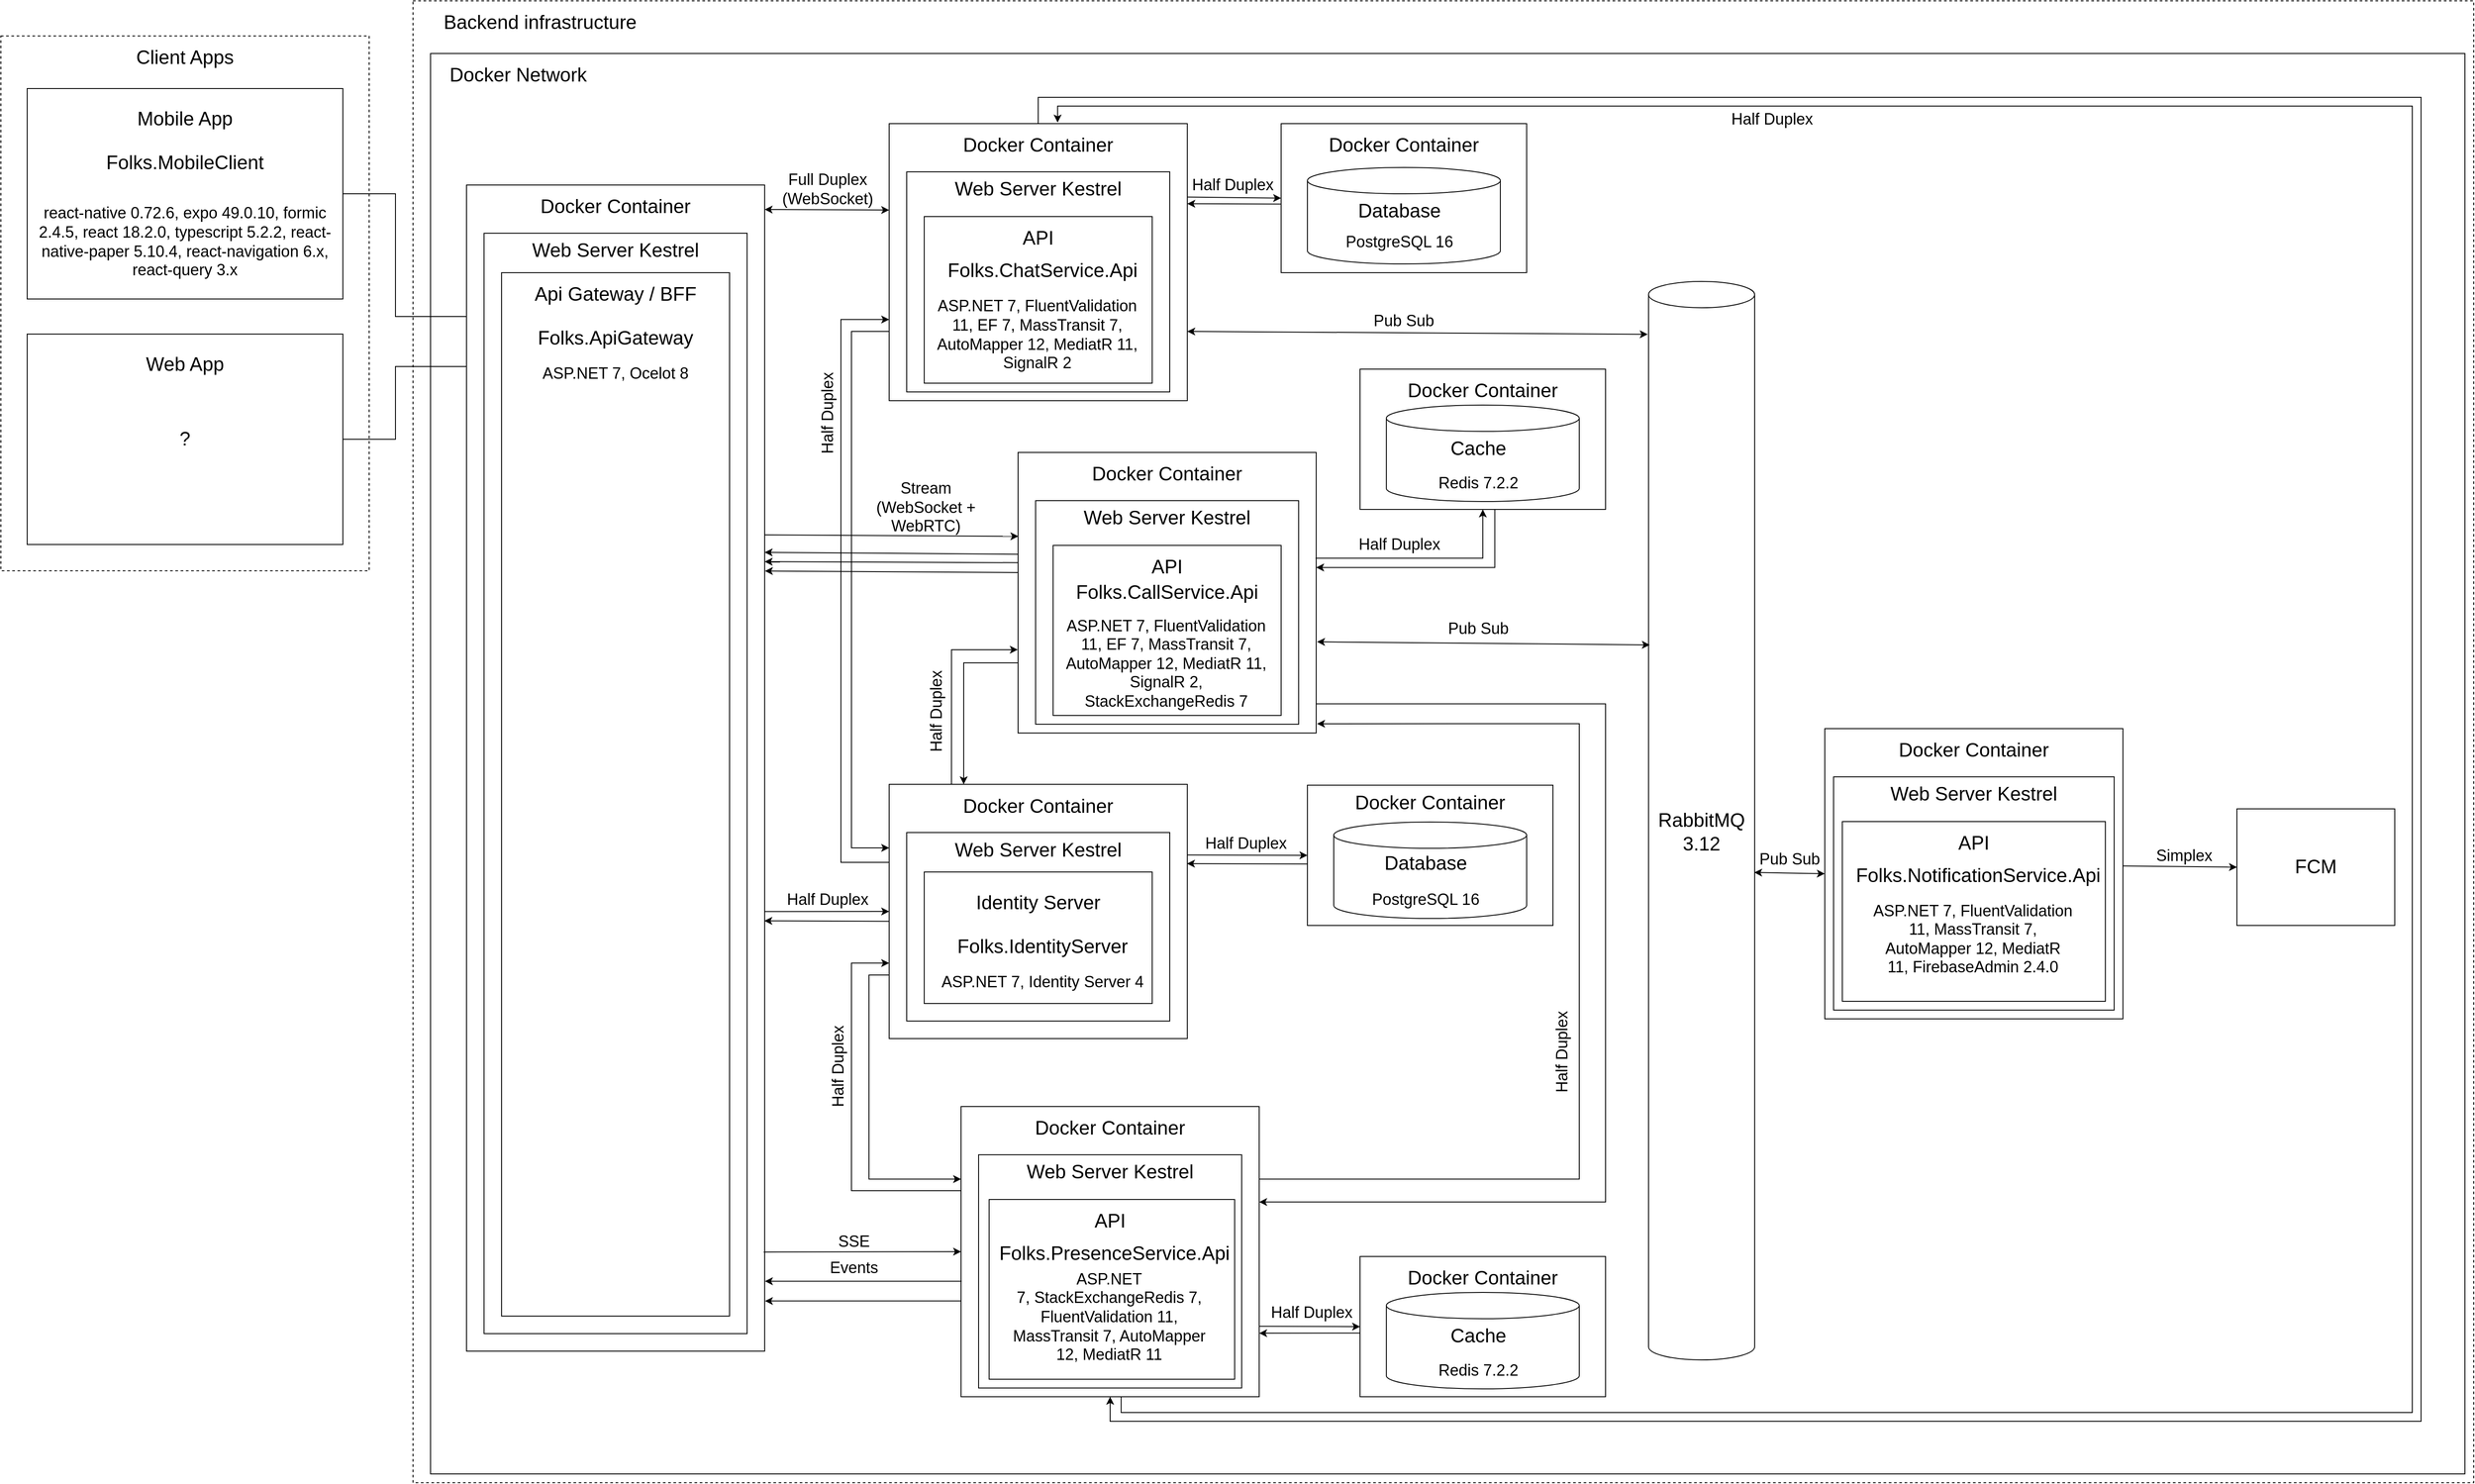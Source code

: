 <mxfile version="22.0.6" type="device">
  <diagram name="Page-1" id="-FKy5Z1G83qZWSf9P08G">
    <mxGraphModel dx="3893" dy="2313" grid="1" gridSize="10" guides="1" tooltips="1" connect="1" arrows="1" fold="1" page="0" pageScale="1" pageWidth="827" pageHeight="1169" math="0" shadow="0">
      <root>
        <mxCell id="0" />
        <mxCell id="1" parent="0" />
        <mxCell id="zmb7tuKz2PFm1udy3gRj-21" value="" style="rounded=0;whiteSpace=wrap;html=1;dashed=1;" parent="1" vertex="1">
          <mxGeometry x="220" y="-90" width="2350" height="1690" as="geometry" />
        </mxCell>
        <mxCell id="zmb7tuKz2PFm1udy3gRj-23" value="" style="rounded=0;whiteSpace=wrap;html=1;" parent="1" vertex="1">
          <mxGeometry x="240" y="-30" width="2320" height="1620" as="geometry" />
        </mxCell>
        <mxCell id="zmb7tuKz2PFm1udy3gRj-11" value="" style="rounded=0;whiteSpace=wrap;html=1;dashed=1;" parent="1" vertex="1">
          <mxGeometry x="-250" y="-50" width="420" height="610" as="geometry" />
        </mxCell>
        <mxCell id="zmb7tuKz2PFm1udy3gRj-1" value="" style="rounded=0;whiteSpace=wrap;html=1;" parent="1" vertex="1">
          <mxGeometry x="-220" y="10" width="360" height="240" as="geometry" />
        </mxCell>
        <mxCell id="zmb7tuKz2PFm1udy3gRj-4" value="Mobile App" style="text;html=1;strokeColor=none;fillColor=none;align=center;verticalAlign=middle;whiteSpace=wrap;rounded=0;fontSize=22;" parent="1" vertex="1">
          <mxGeometry x="-125" y="30" width="170" height="30" as="geometry" />
        </mxCell>
        <mxCell id="zmb7tuKz2PFm1udy3gRj-5" value="Folks.MobileClient" style="text;html=1;strokeColor=none;fillColor=none;align=center;verticalAlign=middle;whiteSpace=wrap;rounded=0;fontSize=22;" parent="1" vertex="1">
          <mxGeometry x="-125" y="80" width="170" height="30" as="geometry" />
        </mxCell>
        <mxCell id="zmb7tuKz2PFm1udy3gRj-6" value="react-native 0.72.6, expo 49.0.10, formic 2.4.5, react 18.2.0, typescript 5.2.2, react-native-paper 5.10.4, react-navigation 6.x, react-query 3.x" style="text;html=1;strokeColor=none;fillColor=none;align=center;verticalAlign=middle;whiteSpace=wrap;rounded=0;fontSize=18;" parent="1" vertex="1">
          <mxGeometry x="-210" y="170" width="340" height="30" as="geometry" />
        </mxCell>
        <mxCell id="zmb7tuKz2PFm1udy3gRj-8" value="" style="rounded=0;whiteSpace=wrap;html=1;" parent="1" vertex="1">
          <mxGeometry x="-220" y="290" width="360" height="240" as="geometry" />
        </mxCell>
        <mxCell id="zmb7tuKz2PFm1udy3gRj-9" value="Web App" style="text;html=1;strokeColor=none;fillColor=none;align=center;verticalAlign=middle;whiteSpace=wrap;rounded=0;fontSize=22;" parent="1" vertex="1">
          <mxGeometry x="-125" y="310" width="170" height="30" as="geometry" />
        </mxCell>
        <mxCell id="zmb7tuKz2PFm1udy3gRj-10" value="?" style="text;html=1;strokeColor=none;fillColor=none;align=center;verticalAlign=middle;whiteSpace=wrap;rounded=0;fontSize=22;" parent="1" vertex="1">
          <mxGeometry x="-125" y="395" width="170" height="30" as="geometry" />
        </mxCell>
        <mxCell id="zmb7tuKz2PFm1udy3gRj-12" value="Client Apps" style="text;html=1;strokeColor=none;fillColor=none;align=center;verticalAlign=middle;whiteSpace=wrap;rounded=0;fontSize=22;" parent="1" vertex="1">
          <mxGeometry x="-125" y="-40" width="170" height="30" as="geometry" />
        </mxCell>
        <mxCell id="zmb7tuKz2PFm1udy3gRj-13" value="" style="rounded=0;whiteSpace=wrap;html=1;" parent="1" vertex="1">
          <mxGeometry x="281" y="120" width="340" height="1330" as="geometry" />
        </mxCell>
        <mxCell id="zmb7tuKz2PFm1udy3gRj-14" value="Docker Container" style="text;html=1;strokeColor=none;fillColor=none;align=center;verticalAlign=middle;whiteSpace=wrap;rounded=0;fontSize=22;" parent="1" vertex="1">
          <mxGeometry x="346" y="130" width="210" height="30" as="geometry" />
        </mxCell>
        <mxCell id="zmb7tuKz2PFm1udy3gRj-15" value="" style="rounded=0;whiteSpace=wrap;html=1;" parent="1" vertex="1">
          <mxGeometry x="301" y="175" width="300" height="1255" as="geometry" />
        </mxCell>
        <mxCell id="zmb7tuKz2PFm1udy3gRj-16" value="Web Server Kestrel" style="text;html=1;strokeColor=none;fillColor=none;align=center;verticalAlign=middle;whiteSpace=wrap;rounded=0;fontSize=22;" parent="1" vertex="1">
          <mxGeometry x="346" y="180" width="210" height="30" as="geometry" />
        </mxCell>
        <mxCell id="zmb7tuKz2PFm1udy3gRj-17" value="" style="rounded=0;whiteSpace=wrap;html=1;" parent="1" vertex="1">
          <mxGeometry x="321" y="220" width="260" height="1190" as="geometry" />
        </mxCell>
        <mxCell id="zmb7tuKz2PFm1udy3gRj-18" value="Api Gateway / BFF" style="text;html=1;strokeColor=none;fillColor=none;align=center;verticalAlign=middle;whiteSpace=wrap;rounded=0;fontSize=22;" parent="1" vertex="1">
          <mxGeometry x="346" y="230" width="210" height="30" as="geometry" />
        </mxCell>
        <mxCell id="zmb7tuKz2PFm1udy3gRj-19" value="Folks.ApiGateway" style="text;html=1;strokeColor=none;fillColor=none;align=center;verticalAlign=middle;whiteSpace=wrap;rounded=0;fontSize=22;" parent="1" vertex="1">
          <mxGeometry x="346" y="280" width="210" height="30" as="geometry" />
        </mxCell>
        <mxCell id="zmb7tuKz2PFm1udy3gRj-20" value="ASP.NET 7, Ocelot 8" style="text;html=1;strokeColor=none;fillColor=none;align=center;verticalAlign=middle;whiteSpace=wrap;rounded=0;fontSize=18;" parent="1" vertex="1">
          <mxGeometry x="336" y="320" width="230" height="30" as="geometry" />
        </mxCell>
        <mxCell id="zmb7tuKz2PFm1udy3gRj-22" value="Backend infrastructure" style="text;html=1;strokeColor=none;fillColor=none;align=center;verticalAlign=middle;whiteSpace=wrap;rounded=0;fontSize=22;" parent="1" vertex="1">
          <mxGeometry x="240" y="-80" width="250" height="30" as="geometry" />
        </mxCell>
        <mxCell id="zmb7tuKz2PFm1udy3gRj-24" value="Docker Network" style="text;html=1;strokeColor=none;fillColor=none;align=center;verticalAlign=middle;whiteSpace=wrap;rounded=0;fontSize=22;" parent="1" vertex="1">
          <mxGeometry x="250" y="-20" width="180" height="30" as="geometry" />
        </mxCell>
        <mxCell id="zmb7tuKz2PFm1udy3gRj-25" value="" style="endArrow=none;startArrow=none;html=1;rounded=0;exitX=1;exitY=0.5;exitDx=0;exitDy=0;edgeStyle=orthogonalEdgeStyle;startFill=0;endFill=0;" parent="1" source="zmb7tuKz2PFm1udy3gRj-1" target="zmb7tuKz2PFm1udy3gRj-13" edge="1">
          <mxGeometry width="50" height="50" relative="1" as="geometry">
            <mxPoint x="480" y="320" as="sourcePoint" />
            <mxPoint x="530" y="270" as="targetPoint" />
            <Array as="points">
              <mxPoint x="200" y="130" />
              <mxPoint x="200" y="270" />
            </Array>
          </mxGeometry>
        </mxCell>
        <mxCell id="zmb7tuKz2PFm1udy3gRj-27" value="" style="endArrow=none;startArrow=none;html=1;rounded=0;exitX=1;exitY=0.5;exitDx=0;exitDy=0;edgeStyle=orthogonalEdgeStyle;startFill=0;endFill=0;" parent="1" source="zmb7tuKz2PFm1udy3gRj-8" target="zmb7tuKz2PFm1udy3gRj-13" edge="1">
          <mxGeometry width="50" height="50" relative="1" as="geometry">
            <mxPoint x="480" y="320" as="sourcePoint" />
            <mxPoint x="530" y="270" as="targetPoint" />
            <Array as="points">
              <mxPoint x="200" y="410" />
              <mxPoint x="200" y="327" />
            </Array>
          </mxGeometry>
        </mxCell>
        <mxCell id="E3wQsjzNkzeeDNMALOdF-1" value="" style="rounded=0;whiteSpace=wrap;html=1;" parent="1" vertex="1">
          <mxGeometry x="763" y="803.5" width="340" height="290" as="geometry" />
        </mxCell>
        <mxCell id="E3wQsjzNkzeeDNMALOdF-2" value="Docker Container" style="text;html=1;strokeColor=none;fillColor=none;align=center;verticalAlign=middle;whiteSpace=wrap;rounded=0;fontSize=22;" parent="1" vertex="1">
          <mxGeometry x="828" y="813.5" width="210" height="30" as="geometry" />
        </mxCell>
        <mxCell id="E3wQsjzNkzeeDNMALOdF-3" value="" style="rounded=0;whiteSpace=wrap;html=1;" parent="1" vertex="1">
          <mxGeometry x="783" y="858.5" width="300" height="215" as="geometry" />
        </mxCell>
        <mxCell id="E3wQsjzNkzeeDNMALOdF-4" value="Web Server Kestrel" style="text;html=1;strokeColor=none;fillColor=none;align=center;verticalAlign=middle;whiteSpace=wrap;rounded=0;fontSize=22;" parent="1" vertex="1">
          <mxGeometry x="828" y="863.5" width="210" height="30" as="geometry" />
        </mxCell>
        <mxCell id="E3wQsjzNkzeeDNMALOdF-5" value="" style="rounded=0;whiteSpace=wrap;html=1;" parent="1" vertex="1">
          <mxGeometry x="803" y="903.5" width="260" height="150" as="geometry" />
        </mxCell>
        <mxCell id="E3wQsjzNkzeeDNMALOdF-6" value="Identity Server" style="text;html=1;strokeColor=none;fillColor=none;align=center;verticalAlign=middle;whiteSpace=wrap;rounded=0;fontSize=22;" parent="1" vertex="1">
          <mxGeometry x="828" y="923.5" width="210" height="30" as="geometry" />
        </mxCell>
        <mxCell id="E3wQsjzNkzeeDNMALOdF-7" value="Folks.IdentityServer" style="text;html=1;strokeColor=none;fillColor=none;align=center;verticalAlign=middle;whiteSpace=wrap;rounded=0;fontSize=22;" parent="1" vertex="1">
          <mxGeometry x="833" y="973.5" width="210" height="30" as="geometry" />
        </mxCell>
        <mxCell id="E3wQsjzNkzeeDNMALOdF-8" value="ASP.NET 7, Identity Server 4" style="text;html=1;strokeColor=none;fillColor=none;align=center;verticalAlign=middle;whiteSpace=wrap;rounded=0;fontSize=18;" parent="1" vertex="1">
          <mxGeometry x="818" y="1013.5" width="240" height="30" as="geometry" />
        </mxCell>
        <mxCell id="E3wQsjzNkzeeDNMALOdF-9" value="" style="rounded=0;whiteSpace=wrap;html=1;" parent="1" vertex="1">
          <mxGeometry x="1210" y="50" width="280" height="170" as="geometry" />
        </mxCell>
        <mxCell id="E3wQsjzNkzeeDNMALOdF-10" value="Docker Container" style="text;html=1;strokeColor=none;fillColor=none;align=center;verticalAlign=middle;whiteSpace=wrap;rounded=0;fontSize=22;" parent="1" vertex="1">
          <mxGeometry x="1245" y="60" width="210" height="30" as="geometry" />
        </mxCell>
        <mxCell id="E3wQsjzNkzeeDNMALOdF-14" value="" style="rounded=0;whiteSpace=wrap;html=1;" parent="1" vertex="1">
          <mxGeometry x="763" y="50" width="340" height="316" as="geometry" />
        </mxCell>
        <mxCell id="E3wQsjzNkzeeDNMALOdF-15" value="Docker Container" style="text;html=1;strokeColor=none;fillColor=none;align=center;verticalAlign=middle;whiteSpace=wrap;rounded=0;fontSize=22;" parent="1" vertex="1">
          <mxGeometry x="828" y="60" width="210" height="30" as="geometry" />
        </mxCell>
        <mxCell id="E3wQsjzNkzeeDNMALOdF-16" value="" style="rounded=0;whiteSpace=wrap;html=1;" parent="1" vertex="1">
          <mxGeometry x="783" y="105" width="300" height="251" as="geometry" />
        </mxCell>
        <mxCell id="E3wQsjzNkzeeDNMALOdF-17" value="Web Server Kestrel" style="text;html=1;strokeColor=none;fillColor=none;align=center;verticalAlign=middle;whiteSpace=wrap;rounded=0;fontSize=22;" parent="1" vertex="1">
          <mxGeometry x="828" y="110" width="210" height="30" as="geometry" />
        </mxCell>
        <mxCell id="NiYd0etIWsIruV5Dij74-1" value="" style="rounded=0;whiteSpace=wrap;html=1;" vertex="1" parent="1">
          <mxGeometry x="803" y="156" width="260" height="190" as="geometry" />
        </mxCell>
        <mxCell id="NiYd0etIWsIruV5Dij74-3" value="API" style="text;html=1;strokeColor=none;fillColor=none;align=center;verticalAlign=middle;whiteSpace=wrap;rounded=0;fontSize=22;" vertex="1" parent="1">
          <mxGeometry x="858" y="166" width="150" height="30" as="geometry" />
        </mxCell>
        <mxCell id="NiYd0etIWsIruV5Dij74-4" value="Folks.ChatService.Api" style="text;html=1;strokeColor=none;fillColor=none;align=center;verticalAlign=middle;whiteSpace=wrap;rounded=0;fontSize=22;" vertex="1" parent="1">
          <mxGeometry x="863" y="203" width="150" height="30" as="geometry" />
        </mxCell>
        <mxCell id="NiYd0etIWsIruV5Dij74-14" value="ASP.NET 7, FluentValidation 11, EF 7, MassTransit 7, AutoMapper 12, MediatR 11, SignalR 2" style="text;html=1;strokeColor=none;fillColor=none;align=center;verticalAlign=middle;whiteSpace=wrap;rounded=0;fontSize=18;" vertex="1" parent="1">
          <mxGeometry x="807" y="236" width="250" height="110" as="geometry" />
        </mxCell>
        <mxCell id="NiYd0etIWsIruV5Dij74-15" value="" style="rounded=0;whiteSpace=wrap;html=1;" vertex="1" parent="1">
          <mxGeometry x="910" y="425" width="340" height="320" as="geometry" />
        </mxCell>
        <mxCell id="NiYd0etIWsIruV5Dij74-16" value="Docker Container" style="text;html=1;strokeColor=none;fillColor=none;align=center;verticalAlign=middle;whiteSpace=wrap;rounded=0;fontSize=22;" vertex="1" parent="1">
          <mxGeometry x="975" y="435" width="210" height="30" as="geometry" />
        </mxCell>
        <mxCell id="NiYd0etIWsIruV5Dij74-17" value="" style="rounded=0;whiteSpace=wrap;html=1;" vertex="1" parent="1">
          <mxGeometry x="930" y="480" width="300" height="255" as="geometry" />
        </mxCell>
        <mxCell id="NiYd0etIWsIruV5Dij74-18" value="Web Server Kestrel" style="text;html=1;strokeColor=none;fillColor=none;align=center;verticalAlign=middle;whiteSpace=wrap;rounded=0;fontSize=22;" vertex="1" parent="1">
          <mxGeometry x="975" y="485" width="210" height="30" as="geometry" />
        </mxCell>
        <mxCell id="NiYd0etIWsIruV5Dij74-19" value="" style="rounded=0;whiteSpace=wrap;html=1;" vertex="1" parent="1">
          <mxGeometry x="950" y="531" width="260" height="194" as="geometry" />
        </mxCell>
        <mxCell id="NiYd0etIWsIruV5Dij74-20" value="API" style="text;html=1;strokeColor=none;fillColor=none;align=center;verticalAlign=middle;whiteSpace=wrap;rounded=0;fontSize=22;" vertex="1" parent="1">
          <mxGeometry x="1005" y="541" width="150" height="30" as="geometry" />
        </mxCell>
        <mxCell id="NiYd0etIWsIruV5Dij74-21" value="Folks.CallService.Api" style="text;html=1;strokeColor=none;fillColor=none;align=center;verticalAlign=middle;whiteSpace=wrap;rounded=0;fontSize=22;" vertex="1" parent="1">
          <mxGeometry x="1005" y="570" width="150" height="30" as="geometry" />
        </mxCell>
        <mxCell id="NiYd0etIWsIruV5Dij74-22" value="ASP.NET 7, FluentValidation 11, EF 7, MassTransit 7, AutoMapper 12, MediatR 11, SignalR 2, StackExchangeRedis 7" style="text;html=1;strokeColor=none;fillColor=none;align=center;verticalAlign=middle;whiteSpace=wrap;rounded=0;fontSize=18;" vertex="1" parent="1">
          <mxGeometry x="954" y="611" width="250" height="110" as="geometry" />
        </mxCell>
        <mxCell id="NiYd0etIWsIruV5Dij74-23" value="" style="rounded=0;whiteSpace=wrap;html=1;" vertex="1" parent="1">
          <mxGeometry x="845" y="1171" width="340" height="331" as="geometry" />
        </mxCell>
        <mxCell id="NiYd0etIWsIruV5Dij74-24" value="Docker Container" style="text;html=1;strokeColor=none;fillColor=none;align=center;verticalAlign=middle;whiteSpace=wrap;rounded=0;fontSize=22;" vertex="1" parent="1">
          <mxGeometry x="910" y="1181" width="210" height="30" as="geometry" />
        </mxCell>
        <mxCell id="NiYd0etIWsIruV5Dij74-25" value="" style="rounded=0;whiteSpace=wrap;html=1;" vertex="1" parent="1">
          <mxGeometry x="865" y="1226" width="300" height="266" as="geometry" />
        </mxCell>
        <mxCell id="NiYd0etIWsIruV5Dij74-26" value="Web Server Kestrel" style="text;html=1;strokeColor=none;fillColor=none;align=center;verticalAlign=middle;whiteSpace=wrap;rounded=0;fontSize=22;" vertex="1" parent="1">
          <mxGeometry x="910" y="1231" width="210" height="30" as="geometry" />
        </mxCell>
        <mxCell id="NiYd0etIWsIruV5Dij74-27" value="" style="rounded=0;whiteSpace=wrap;html=1;" vertex="1" parent="1">
          <mxGeometry x="877" y="1277" width="280" height="205" as="geometry" />
        </mxCell>
        <mxCell id="NiYd0etIWsIruV5Dij74-28" value="API" style="text;html=1;strokeColor=none;fillColor=none;align=center;verticalAlign=middle;whiteSpace=wrap;rounded=0;fontSize=22;" vertex="1" parent="1">
          <mxGeometry x="940" y="1287" width="150" height="30" as="geometry" />
        </mxCell>
        <mxCell id="NiYd0etIWsIruV5Dij74-29" value="Folks.PresenceService.Api" style="text;html=1;strokeColor=none;fillColor=none;align=center;verticalAlign=middle;whiteSpace=wrap;rounded=0;fontSize=22;" vertex="1" parent="1">
          <mxGeometry x="945" y="1324" width="150" height="30" as="geometry" />
        </mxCell>
        <mxCell id="NiYd0etIWsIruV5Dij74-30" value="ASP.NET 7,&amp;nbsp;StackExchangeRedis 7, FluentValidation 11, MassTransit 7, AutoMapper 12, MediatR 11&lt;br&gt;&amp;nbsp;" style="text;html=1;strokeColor=none;fillColor=none;align=center;verticalAlign=middle;whiteSpace=wrap;rounded=0;fontSize=18;" vertex="1" parent="1">
          <mxGeometry x="889" y="1367" width="250" height="110" as="geometry" />
        </mxCell>
        <mxCell id="NiYd0etIWsIruV5Dij74-31" value="" style="rounded=0;whiteSpace=wrap;html=1;" vertex="1" parent="1">
          <mxGeometry x="1240" y="804.5" width="280" height="160" as="geometry" />
        </mxCell>
        <mxCell id="NiYd0etIWsIruV5Dij74-32" value="Docker Container" style="text;html=1;strokeColor=none;fillColor=none;align=center;verticalAlign=middle;whiteSpace=wrap;rounded=0;fontSize=22;" vertex="1" parent="1">
          <mxGeometry x="1275" y="809.5" width="210" height="30" as="geometry" />
        </mxCell>
        <mxCell id="NiYd0etIWsIruV5Dij74-36" value="" style="rounded=0;whiteSpace=wrap;html=1;" vertex="1" parent="1">
          <mxGeometry x="1300" y="1342" width="280" height="160" as="geometry" />
        </mxCell>
        <mxCell id="NiYd0etIWsIruV5Dij74-37" value="Docker Container" style="text;html=1;strokeColor=none;fillColor=none;align=center;verticalAlign=middle;whiteSpace=wrap;rounded=0;fontSize=22;" vertex="1" parent="1">
          <mxGeometry x="1335" y="1352" width="210" height="30" as="geometry" />
        </mxCell>
        <mxCell id="NiYd0etIWsIruV5Dij74-41" value="" style="rounded=0;whiteSpace=wrap;html=1;" vertex="1" parent="1">
          <mxGeometry x="1830" y="740" width="340" height="331" as="geometry" />
        </mxCell>
        <mxCell id="NiYd0etIWsIruV5Dij74-42" value="Docker Container" style="text;html=1;strokeColor=none;fillColor=none;align=center;verticalAlign=middle;whiteSpace=wrap;rounded=0;fontSize=22;" vertex="1" parent="1">
          <mxGeometry x="1895" y="750" width="210" height="30" as="geometry" />
        </mxCell>
        <mxCell id="NiYd0etIWsIruV5Dij74-43" value="" style="rounded=0;whiteSpace=wrap;html=1;" vertex="1" parent="1">
          <mxGeometry x="1840" y="795" width="320" height="266" as="geometry" />
        </mxCell>
        <mxCell id="NiYd0etIWsIruV5Dij74-44" value="Web Server Kestrel" style="text;html=1;strokeColor=none;fillColor=none;align=center;verticalAlign=middle;whiteSpace=wrap;rounded=0;fontSize=22;" vertex="1" parent="1">
          <mxGeometry x="1895" y="800" width="210" height="30" as="geometry" />
        </mxCell>
        <mxCell id="NiYd0etIWsIruV5Dij74-45" value="" style="rounded=0;whiteSpace=wrap;html=1;" vertex="1" parent="1">
          <mxGeometry x="1850" y="846" width="300" height="205" as="geometry" />
        </mxCell>
        <mxCell id="NiYd0etIWsIruV5Dij74-46" value="API" style="text;html=1;strokeColor=none;fillColor=none;align=center;verticalAlign=middle;whiteSpace=wrap;rounded=0;fontSize=22;" vertex="1" parent="1">
          <mxGeometry x="1925" y="856" width="150" height="30" as="geometry" />
        </mxCell>
        <mxCell id="NiYd0etIWsIruV5Dij74-47" value="Folks.NotificationService.Api" style="text;html=1;strokeColor=none;fillColor=none;align=center;verticalAlign=middle;whiteSpace=wrap;rounded=0;fontSize=22;" vertex="1" parent="1">
          <mxGeometry x="1930" y="893" width="150" height="30" as="geometry" />
        </mxCell>
        <mxCell id="NiYd0etIWsIruV5Dij74-48" value="ASP.NET 7, FluentValidation 11, MassTransit 7, AutoMapper 12, MediatR 11,&amp;nbsp;FirebaseAdmin 2.4.0&lt;br&gt;&amp;nbsp;" style="text;html=1;strokeColor=none;fillColor=none;align=center;verticalAlign=middle;whiteSpace=wrap;rounded=0;fontSize=18;" vertex="1" parent="1">
          <mxGeometry x="1874" y="936" width="250" height="110" as="geometry" />
        </mxCell>
        <mxCell id="NiYd0etIWsIruV5Dij74-49" value="&lt;font style=&quot;font-size: 22px;&quot;&gt;FCM&lt;/font&gt;" style="rounded=0;whiteSpace=wrap;html=1;" vertex="1" parent="1">
          <mxGeometry x="2300" y="831.5" width="180" height="133" as="geometry" />
        </mxCell>
        <mxCell id="NiYd0etIWsIruV5Dij74-52" value="" style="shape=cylinder3;whiteSpace=wrap;html=1;boundedLbl=1;backgroundOutline=1;size=15;" vertex="1" parent="1">
          <mxGeometry x="1240" y="100" width="220" height="110" as="geometry" />
        </mxCell>
        <mxCell id="E3wQsjzNkzeeDNMALOdF-12" value="PostgreSQL 16" style="text;html=1;strokeColor=none;fillColor=none;align=center;verticalAlign=middle;whiteSpace=wrap;rounded=0;fontSize=18;" parent="1" vertex="1">
          <mxGeometry x="1240" y="170" width="210" height="30" as="geometry" />
        </mxCell>
        <mxCell id="E3wQsjzNkzeeDNMALOdF-13" value="Database" style="text;html=1;strokeColor=none;fillColor=none;align=center;verticalAlign=middle;whiteSpace=wrap;rounded=0;fontSize=22;" parent="1" vertex="1">
          <mxGeometry x="1240" y="135" width="210" height="30" as="geometry" />
        </mxCell>
        <mxCell id="NiYd0etIWsIruV5Dij74-53" value="" style="shape=cylinder3;whiteSpace=wrap;html=1;boundedLbl=1;backgroundOutline=1;size=15;" vertex="1" parent="1">
          <mxGeometry x="1270" y="846.5" width="220" height="110" as="geometry" />
        </mxCell>
        <mxCell id="NiYd0etIWsIruV5Dij74-34" value="PostgreSQL 16" style="text;html=1;strokeColor=none;fillColor=none;align=center;verticalAlign=middle;whiteSpace=wrap;rounded=0;fontSize=18;" vertex="1" parent="1">
          <mxGeometry x="1270" y="919.5" width="210" height="30" as="geometry" />
        </mxCell>
        <mxCell id="NiYd0etIWsIruV5Dij74-35" value="Database" style="text;html=1;strokeColor=none;fillColor=none;align=center;verticalAlign=middle;whiteSpace=wrap;rounded=0;fontSize=22;" vertex="1" parent="1">
          <mxGeometry x="1270" y="878.5" width="210" height="30" as="geometry" />
        </mxCell>
        <mxCell id="NiYd0etIWsIruV5Dij74-54" value="" style="shape=cylinder3;whiteSpace=wrap;html=1;boundedLbl=1;backgroundOutline=1;size=15;" vertex="1" parent="1">
          <mxGeometry x="1330" y="1383" width="220" height="110" as="geometry" />
        </mxCell>
        <mxCell id="NiYd0etIWsIruV5Dij74-39" value="Redis 7.2.2" style="text;html=1;strokeColor=none;fillColor=none;align=center;verticalAlign=middle;whiteSpace=wrap;rounded=0;fontSize=18;" vertex="1" parent="1">
          <mxGeometry x="1330" y="1457" width="210" height="30" as="geometry" />
        </mxCell>
        <mxCell id="NiYd0etIWsIruV5Dij74-40" value="Cache" style="text;html=1;strokeColor=none;fillColor=none;align=center;verticalAlign=middle;whiteSpace=wrap;rounded=0;fontSize=22;" vertex="1" parent="1">
          <mxGeometry x="1330" y="1418" width="210" height="30" as="geometry" />
        </mxCell>
        <mxCell id="NiYd0etIWsIruV5Dij74-58" value="" style="rounded=0;whiteSpace=wrap;html=1;" vertex="1" parent="1">
          <mxGeometry x="1300" y="330" width="280" height="160" as="geometry" />
        </mxCell>
        <mxCell id="NiYd0etIWsIruV5Dij74-59" value="Docker Container" style="text;html=1;strokeColor=none;fillColor=none;align=center;verticalAlign=middle;whiteSpace=wrap;rounded=0;fontSize=22;" vertex="1" parent="1">
          <mxGeometry x="1335" y="340" width="210" height="30" as="geometry" />
        </mxCell>
        <mxCell id="NiYd0etIWsIruV5Dij74-60" value="" style="shape=cylinder3;whiteSpace=wrap;html=1;boundedLbl=1;backgroundOutline=1;size=15;" vertex="1" parent="1">
          <mxGeometry x="1330" y="371" width="220" height="110" as="geometry" />
        </mxCell>
        <mxCell id="NiYd0etIWsIruV5Dij74-61" value="Redis 7.2.2" style="text;html=1;strokeColor=none;fillColor=none;align=center;verticalAlign=middle;whiteSpace=wrap;rounded=0;fontSize=18;" vertex="1" parent="1">
          <mxGeometry x="1330" y="445" width="210" height="30" as="geometry" />
        </mxCell>
        <mxCell id="NiYd0etIWsIruV5Dij74-62" value="Cache" style="text;html=1;strokeColor=none;fillColor=none;align=center;verticalAlign=middle;whiteSpace=wrap;rounded=0;fontSize=22;" vertex="1" parent="1">
          <mxGeometry x="1330" y="406" width="210" height="30" as="geometry" />
        </mxCell>
        <mxCell id="NiYd0etIWsIruV5Dij74-63" value="&lt;font style=&quot;font-size: 22px;&quot;&gt;RabbitMQ 3.12&lt;/font&gt;" style="shape=cylinder3;whiteSpace=wrap;html=1;boundedLbl=1;backgroundOutline=1;size=15;" vertex="1" parent="1">
          <mxGeometry x="1629" y="230" width="121" height="1230" as="geometry" />
        </mxCell>
        <mxCell id="NiYd0etIWsIruV5Dij74-73" value="&lt;font style=&quot;font-size: 18px;&quot;&gt;Full Duplex (WebSocket)&lt;/font&gt;" style="text;html=1;strokeColor=none;fillColor=none;align=center;verticalAlign=middle;whiteSpace=wrap;rounded=0;fontSize=18;" vertex="1" parent="1">
          <mxGeometry x="633" y="110" width="120" height="30" as="geometry" />
        </mxCell>
        <mxCell id="NiYd0etIWsIruV5Dij74-74" value="" style="endArrow=classic;startArrow=classic;html=1;rounded=0;entryX=0;entryY=0.312;entryDx=0;entryDy=0;entryPerimeter=0;exitX=1;exitY=0.021;exitDx=0;exitDy=0;exitPerimeter=0;" edge="1" parent="1" source="zmb7tuKz2PFm1udy3gRj-13" target="E3wQsjzNkzeeDNMALOdF-14">
          <mxGeometry width="50" height="50" relative="1" as="geometry">
            <mxPoint x="650" y="210" as="sourcePoint" />
            <mxPoint x="700" y="160" as="targetPoint" />
          </mxGeometry>
        </mxCell>
        <mxCell id="NiYd0etIWsIruV5Dij74-75" value="" style="endArrow=classic;html=1;rounded=0;entryX=0.001;entryY=0.299;entryDx=0;entryDy=0;exitX=1.001;exitY=0.3;exitDx=0;exitDy=0;exitPerimeter=0;entryPerimeter=0;" edge="1" parent="1" source="zmb7tuKz2PFm1udy3gRj-13" target="NiYd0etIWsIruV5Dij74-15">
          <mxGeometry width="50" height="50" relative="1" as="geometry">
            <mxPoint x="670" y="510" as="sourcePoint" />
            <mxPoint x="720" y="460" as="targetPoint" />
          </mxGeometry>
        </mxCell>
        <mxCell id="NiYd0etIWsIruV5Dij74-76" value="" style="endArrow=classic;html=1;rounded=0;entryX=1;entryY=0.315;entryDx=0;entryDy=0;entryPerimeter=0;exitX=0;exitY=0.363;exitDx=0;exitDy=0;exitPerimeter=0;" edge="1" parent="1" source="NiYd0etIWsIruV5Dij74-15" target="zmb7tuKz2PFm1udy3gRj-13">
          <mxGeometry width="50" height="50" relative="1" as="geometry">
            <mxPoint x="730" y="620" as="sourcePoint" />
            <mxPoint x="780" y="570" as="targetPoint" />
          </mxGeometry>
        </mxCell>
        <mxCell id="NiYd0etIWsIruV5Dij74-77" value="" style="endArrow=classic;html=1;rounded=0;entryX=1;entryY=0.323;entryDx=0;entryDy=0;entryPerimeter=0;exitX=0.001;exitY=0.393;exitDx=0;exitDy=0;exitPerimeter=0;" edge="1" parent="1" source="NiYd0etIWsIruV5Dij74-15" target="zmb7tuKz2PFm1udy3gRj-13">
          <mxGeometry width="50" height="50" relative="1" as="geometry">
            <mxPoint x="897" y="557" as="sourcePoint" />
            <mxPoint x="610" y="555" as="targetPoint" />
          </mxGeometry>
        </mxCell>
        <mxCell id="NiYd0etIWsIruV5Dij74-78" value="" style="endArrow=classic;html=1;rounded=0;entryX=1.001;entryY=0.331;entryDx=0;entryDy=0;entryPerimeter=0;exitX=-0.001;exitY=0.428;exitDx=0;exitDy=0;exitPerimeter=0;" edge="1" parent="1" source="NiYd0etIWsIruV5Dij74-15" target="zmb7tuKz2PFm1udy3gRj-13">
          <mxGeometry width="50" height="50" relative="1" as="geometry">
            <mxPoint x="920" y="561" as="sourcePoint" />
            <mxPoint x="631" y="560" as="targetPoint" />
          </mxGeometry>
        </mxCell>
        <mxCell id="NiYd0etIWsIruV5Dij74-79" value="&lt;font style=&quot;font-size: 18px;&quot;&gt;Stream (WebSocket + WebRTC)&lt;/font&gt;" style="text;html=1;strokeColor=none;fillColor=none;align=center;verticalAlign=middle;whiteSpace=wrap;rounded=0;fontSize=18;" vertex="1" parent="1">
          <mxGeometry x="745" y="473" width="120" height="30" as="geometry" />
        </mxCell>
        <mxCell id="NiYd0etIWsIruV5Dij74-80" value="" style="endArrow=classic;html=1;rounded=0;entryX=0;entryY=0.5;entryDx=0;entryDy=0;exitX=0.999;exitY=0.623;exitDx=0;exitDy=0;exitPerimeter=0;" edge="1" parent="1" source="zmb7tuKz2PFm1udy3gRj-13" target="E3wQsjzNkzeeDNMALOdF-1">
          <mxGeometry width="50" height="50" relative="1" as="geometry">
            <mxPoint x="650" y="960" as="sourcePoint" />
            <mxPoint x="700" y="910" as="targetPoint" />
          </mxGeometry>
        </mxCell>
        <mxCell id="NiYd0etIWsIruV5Dij74-82" value="&lt;font style=&quot;font-size: 18px;&quot;&gt;Half Duplex&lt;/font&gt;" style="text;html=1;strokeColor=none;fillColor=none;align=center;verticalAlign=middle;whiteSpace=wrap;rounded=0;fontSize=18;" vertex="1" parent="1">
          <mxGeometry x="633" y="919.5" width="120" height="30" as="geometry" />
        </mxCell>
        <mxCell id="NiYd0etIWsIruV5Dij74-83" value="" style="endArrow=classic;html=1;rounded=0;entryX=0.999;entryY=0.631;entryDx=0;entryDy=0;entryPerimeter=0;exitX=-0.001;exitY=0.539;exitDx=0;exitDy=0;exitPerimeter=0;" edge="1" parent="1" source="E3wQsjzNkzeeDNMALOdF-1" target="zmb7tuKz2PFm1udy3gRj-13">
          <mxGeometry width="50" height="50" relative="1" as="geometry">
            <mxPoint x="660" y="1030" as="sourcePoint" />
            <mxPoint x="710" y="980" as="targetPoint" />
          </mxGeometry>
        </mxCell>
        <mxCell id="NiYd0etIWsIruV5Dij74-84" value="" style="endArrow=classic;html=1;rounded=0;entryX=0;entryY=0.5;entryDx=0;entryDy=0;exitX=0.999;exitY=0.278;exitDx=0;exitDy=0;exitPerimeter=0;" edge="1" parent="1" source="E3wQsjzNkzeeDNMALOdF-1" target="NiYd0etIWsIruV5Dij74-31">
          <mxGeometry width="50" height="50" relative="1" as="geometry">
            <mxPoint x="1160" y="930" as="sourcePoint" />
            <mxPoint x="1210" y="880" as="targetPoint" />
          </mxGeometry>
        </mxCell>
        <mxCell id="NiYd0etIWsIruV5Dij74-85" value="" style="endArrow=classic;html=1;rounded=0;entryX=0.999;entryY=0.312;entryDx=0;entryDy=0;entryPerimeter=0;exitX=0;exitY=0.562;exitDx=0;exitDy=0;exitPerimeter=0;" edge="1" parent="1" source="NiYd0etIWsIruV5Dij74-31" target="E3wQsjzNkzeeDNMALOdF-1">
          <mxGeometry width="50" height="50" relative="1" as="geometry">
            <mxPoint x="1130" y="950" as="sourcePoint" />
            <mxPoint x="1180" y="900" as="targetPoint" />
          </mxGeometry>
        </mxCell>
        <mxCell id="NiYd0etIWsIruV5Dij74-86" value="&lt;font style=&quot;font-size: 18px;&quot;&gt;Half Duplex&lt;/font&gt;" style="text;html=1;strokeColor=none;fillColor=none;align=center;verticalAlign=middle;whiteSpace=wrap;rounded=0;fontSize=18;" vertex="1" parent="1">
          <mxGeometry x="1110" y="856" width="120" height="30" as="geometry" />
        </mxCell>
        <mxCell id="NiYd0etIWsIruV5Dij74-87" value="" style="endArrow=classic;html=1;rounded=0;entryX=0.5;entryY=1;entryDx=0;entryDy=0;exitX=0.998;exitY=0.377;exitDx=0;exitDy=0;exitPerimeter=0;edgeStyle=orthogonalEdgeStyle;" edge="1" parent="1" source="NiYd0etIWsIruV5Dij74-15" target="NiYd0etIWsIruV5Dij74-58">
          <mxGeometry width="50" height="50" relative="1" as="geometry">
            <mxPoint x="1340" y="600" as="sourcePoint" />
            <mxPoint x="1390" y="550" as="targetPoint" />
          </mxGeometry>
        </mxCell>
        <mxCell id="NiYd0etIWsIruV5Dij74-88" value="" style="endArrow=classic;html=1;rounded=0;entryX=1;entryY=0.41;entryDx=0;entryDy=0;entryPerimeter=0;exitX=0.549;exitY=1.002;exitDx=0;exitDy=0;exitPerimeter=0;edgeStyle=orthogonalEdgeStyle;" edge="1" parent="1" source="NiYd0etIWsIruV5Dij74-58" target="NiYd0etIWsIruV5Dij74-15">
          <mxGeometry width="50" height="50" relative="1" as="geometry">
            <mxPoint x="1290" y="610" as="sourcePoint" />
            <mxPoint x="1340" y="560" as="targetPoint" />
          </mxGeometry>
        </mxCell>
        <mxCell id="NiYd0etIWsIruV5Dij74-89" value="&lt;font style=&quot;font-size: 18px;&quot;&gt;Half Duplex&lt;/font&gt;" style="text;html=1;strokeColor=none;fillColor=none;align=center;verticalAlign=middle;whiteSpace=wrap;rounded=0;fontSize=18;" vertex="1" parent="1">
          <mxGeometry x="1285" y="515" width="120" height="30" as="geometry" />
        </mxCell>
        <mxCell id="NiYd0etIWsIruV5Dij74-90" value="" style="endArrow=classic;html=1;rounded=0;entryX=0;entryY=0.5;entryDx=0;entryDy=0;exitX=1.001;exitY=0.265;exitDx=0;exitDy=0;exitPerimeter=0;" edge="1" parent="1" source="E3wQsjzNkzeeDNMALOdF-14" target="E3wQsjzNkzeeDNMALOdF-9">
          <mxGeometry width="50" height="50" relative="1" as="geometry">
            <mxPoint x="1140" y="170" as="sourcePoint" />
            <mxPoint x="1190" y="120" as="targetPoint" />
          </mxGeometry>
        </mxCell>
        <mxCell id="NiYd0etIWsIruV5Dij74-91" value="" style="endArrow=classic;html=1;rounded=0;entryX=1;entryY=0.289;entryDx=0;entryDy=0;entryPerimeter=0;exitX=-0.002;exitY=0.54;exitDx=0;exitDy=0;exitPerimeter=0;" edge="1" parent="1" source="E3wQsjzNkzeeDNMALOdF-9" target="E3wQsjzNkzeeDNMALOdF-14">
          <mxGeometry width="50" height="50" relative="1" as="geometry">
            <mxPoint x="1120" y="190" as="sourcePoint" />
            <mxPoint x="1170" y="140" as="targetPoint" />
          </mxGeometry>
        </mxCell>
        <mxCell id="NiYd0etIWsIruV5Dij74-92" value="&lt;font style=&quot;font-size: 18px;&quot;&gt;Half Duplex&lt;/font&gt;" style="text;html=1;strokeColor=none;fillColor=none;align=center;verticalAlign=middle;whiteSpace=wrap;rounded=0;fontSize=18;" vertex="1" parent="1">
          <mxGeometry x="1095" y="105" width="120" height="30" as="geometry" />
        </mxCell>
        <mxCell id="NiYd0etIWsIruV5Dij74-93" value="" style="endArrow=classic;html=1;rounded=0;entryX=0;entryY=0.5;entryDx=0;entryDy=0;exitX=1;exitY=0.757;exitDx=0;exitDy=0;exitPerimeter=0;" edge="1" parent="1" source="NiYd0etIWsIruV5Dij74-23" target="NiYd0etIWsIruV5Dij74-36">
          <mxGeometry width="50" height="50" relative="1" as="geometry">
            <mxPoint x="1200" y="1440" as="sourcePoint" />
            <mxPoint x="1250" y="1390" as="targetPoint" />
          </mxGeometry>
        </mxCell>
        <mxCell id="NiYd0etIWsIruV5Dij74-94" value="" style="endArrow=classic;html=1;rounded=0;entryX=1;entryY=0.781;entryDx=0;entryDy=0;entryPerimeter=0;exitX=0.001;exitY=0.546;exitDx=0;exitDy=0;exitPerimeter=0;" edge="1" parent="1" source="NiYd0etIWsIruV5Dij74-36" target="NiYd0etIWsIruV5Dij74-23">
          <mxGeometry width="50" height="50" relative="1" as="geometry">
            <mxPoint x="1200" y="1480" as="sourcePoint" />
            <mxPoint x="1250" y="1430" as="targetPoint" />
          </mxGeometry>
        </mxCell>
        <mxCell id="NiYd0etIWsIruV5Dij74-95" value="&lt;font style=&quot;font-size: 18px;&quot;&gt;Half Duplex&lt;/font&gt;" style="text;html=1;strokeColor=none;fillColor=none;align=center;verticalAlign=middle;whiteSpace=wrap;rounded=0;fontSize=18;" vertex="1" parent="1">
          <mxGeometry x="1185" y="1391" width="120" height="30" as="geometry" />
        </mxCell>
        <mxCell id="NiYd0etIWsIruV5Dij74-96" value="" style="endArrow=classic;html=1;rounded=0;entryX=0;entryY=0.5;entryDx=0;entryDy=0;exitX=0.999;exitY=0.473;exitDx=0;exitDy=0;exitPerimeter=0;" edge="1" parent="1" source="NiYd0etIWsIruV5Dij74-41" target="NiYd0etIWsIruV5Dij74-49">
          <mxGeometry width="50" height="50" relative="1" as="geometry">
            <mxPoint x="2210" y="940" as="sourcePoint" />
            <mxPoint x="2260" y="890" as="targetPoint" />
          </mxGeometry>
        </mxCell>
        <mxCell id="NiYd0etIWsIruV5Dij74-97" value="&lt;font style=&quot;font-size: 18px;&quot;&gt;Simplex&lt;/font&gt;" style="text;html=1;strokeColor=none;fillColor=none;align=center;verticalAlign=middle;whiteSpace=wrap;rounded=0;fontSize=18;" vertex="1" parent="1">
          <mxGeometry x="2180" y="869.5" width="120" height="30" as="geometry" />
        </mxCell>
        <mxCell id="NiYd0etIWsIruV5Dij74-98" value="" style="endArrow=classic;html=1;rounded=0;entryX=0;entryY=0.25;entryDx=0;entryDy=0;exitX=0;exitY=0.75;exitDx=0;exitDy=0;edgeStyle=orthogonalEdgeStyle;" edge="1" parent="1" source="E3wQsjzNkzeeDNMALOdF-14" target="E3wQsjzNkzeeDNMALOdF-1">
          <mxGeometry width="50" height="50" relative="1" as="geometry">
            <mxPoint x="730" y="450" as="sourcePoint" />
            <mxPoint x="780" y="400" as="targetPoint" />
            <Array as="points">
              <mxPoint x="720" y="287" />
              <mxPoint x="720" y="876" />
            </Array>
          </mxGeometry>
        </mxCell>
        <mxCell id="NiYd0etIWsIruV5Dij74-99" value="" style="endArrow=classic;html=1;rounded=0;edgeStyle=orthogonalEdgeStyle;entryX=0;entryY=0.707;entryDx=0;entryDy=0;entryPerimeter=0;exitX=0;exitY=0.307;exitDx=0;exitDy=0;exitPerimeter=0;" edge="1" parent="1" source="E3wQsjzNkzeeDNMALOdF-1" target="E3wQsjzNkzeeDNMALOdF-14">
          <mxGeometry width="50" height="50" relative="1" as="geometry">
            <mxPoint x="760" y="893" as="sourcePoint" />
            <mxPoint x="760" y="273" as="targetPoint" />
            <Array as="points">
              <mxPoint x="708" y="893" />
              <mxPoint x="708" y="273" />
            </Array>
          </mxGeometry>
        </mxCell>
        <mxCell id="NiYd0etIWsIruV5Dij74-100" value="&lt;font style=&quot;font-size: 18px;&quot;&gt;Half Duplex&lt;/font&gt;" style="text;html=1;strokeColor=none;fillColor=none;align=center;verticalAlign=middle;whiteSpace=wrap;rounded=0;fontSize=18;rotation=-90;" vertex="1" parent="1">
          <mxGeometry x="633" y="365" width="120" height="30" as="geometry" />
        </mxCell>
        <mxCell id="NiYd0etIWsIruV5Dij74-101" value="" style="endArrow=classic;html=1;rounded=0;entryX=0.25;entryY=0;entryDx=0;entryDy=0;exitX=0;exitY=0.75;exitDx=0;exitDy=0;edgeStyle=orthogonalEdgeStyle;" edge="1" parent="1" source="NiYd0etIWsIruV5Dij74-15" target="E3wQsjzNkzeeDNMALOdF-1">
          <mxGeometry width="50" height="50" relative="1" as="geometry">
            <mxPoint x="830" y="720" as="sourcePoint" />
            <mxPoint x="880" y="670" as="targetPoint" />
          </mxGeometry>
        </mxCell>
        <mxCell id="NiYd0etIWsIruV5Dij74-102" value="" style="endArrow=classic;html=1;rounded=0;exitX=0.209;exitY=-0.001;exitDx=0;exitDy=0;exitPerimeter=0;entryX=-0.001;entryY=0.703;entryDx=0;entryDy=0;entryPerimeter=0;edgeStyle=orthogonalEdgeStyle;" edge="1" parent="1" source="E3wQsjzNkzeeDNMALOdF-1" target="NiYd0etIWsIruV5Dij74-15">
          <mxGeometry width="50" height="50" relative="1" as="geometry">
            <mxPoint x="780" y="770" as="sourcePoint" />
            <mxPoint x="830" y="720" as="targetPoint" />
          </mxGeometry>
        </mxCell>
        <mxCell id="NiYd0etIWsIruV5Dij74-103" value="&lt;font style=&quot;font-size: 18px;&quot;&gt;Half Duplex&lt;/font&gt;" style="text;html=1;strokeColor=none;fillColor=none;align=center;verticalAlign=middle;whiteSpace=wrap;rounded=0;fontSize=18;rotation=-90;" vertex="1" parent="1">
          <mxGeometry x="757" y="705" width="120" height="30" as="geometry" />
        </mxCell>
        <mxCell id="NiYd0etIWsIruV5Dij74-104" value="" style="endArrow=classic;html=1;rounded=0;entryX=0;entryY=0.25;entryDx=0;entryDy=0;exitX=0;exitY=0.75;exitDx=0;exitDy=0;edgeStyle=orthogonalEdgeStyle;" edge="1" parent="1" source="E3wQsjzNkzeeDNMALOdF-1" target="NiYd0etIWsIruV5Dij74-23">
          <mxGeometry width="50" height="50" relative="1" as="geometry">
            <mxPoint x="730" y="1210" as="sourcePoint" />
            <mxPoint x="780" y="1160" as="targetPoint" />
            <Array as="points">
              <mxPoint x="740" y="1021" />
              <mxPoint x="740" y="1254" />
            </Array>
          </mxGeometry>
        </mxCell>
        <mxCell id="NiYd0etIWsIruV5Dij74-105" value="" style="endArrow=classic;html=1;rounded=0;exitX=0;exitY=0.287;exitDx=0;exitDy=0;exitPerimeter=0;entryX=0;entryY=0.703;entryDx=0;entryDy=0;entryPerimeter=0;edgeStyle=orthogonalEdgeStyle;" edge="1" parent="1" source="NiYd0etIWsIruV5Dij74-23" target="E3wQsjzNkzeeDNMALOdF-1">
          <mxGeometry width="50" height="50" relative="1" as="geometry">
            <mxPoint x="650" y="1250" as="sourcePoint" />
            <mxPoint x="700" y="1200" as="targetPoint" />
            <Array as="points">
              <mxPoint x="845" y="1267" />
              <mxPoint x="720" y="1267" />
              <mxPoint x="720" y="1007" />
            </Array>
          </mxGeometry>
        </mxCell>
        <mxCell id="NiYd0etIWsIruV5Dij74-106" value="&lt;font style=&quot;font-size: 18px;&quot;&gt;Half Duplex&lt;/font&gt;" style="text;html=1;strokeColor=none;fillColor=none;align=center;verticalAlign=middle;whiteSpace=wrap;rounded=0;fontSize=18;rotation=-90;" vertex="1" parent="1">
          <mxGeometry x="645" y="1110" width="120" height="30" as="geometry" />
        </mxCell>
        <mxCell id="NiYd0etIWsIruV5Dij74-108" value="" style="endArrow=classic;html=1;rounded=0;entryX=0;entryY=0.5;entryDx=0;entryDy=0;exitX=0.997;exitY=0.915;exitDx=0;exitDy=0;exitPerimeter=0;" edge="1" parent="1" source="zmb7tuKz2PFm1udy3gRj-13" target="NiYd0etIWsIruV5Dij74-23">
          <mxGeometry width="50" height="50" relative="1" as="geometry">
            <mxPoint x="670" y="1370" as="sourcePoint" />
            <mxPoint x="720" y="1320" as="targetPoint" />
          </mxGeometry>
        </mxCell>
        <mxCell id="NiYd0etIWsIruV5Dij74-109" value="" style="endArrow=classic;html=1;rounded=0;entryX=1.001;entryY=0.94;entryDx=0;entryDy=0;entryPerimeter=0;exitX=0.002;exitY=0.602;exitDx=0;exitDy=0;exitPerimeter=0;" edge="1" parent="1" source="NiYd0etIWsIruV5Dij74-23" target="zmb7tuKz2PFm1udy3gRj-13">
          <mxGeometry width="50" height="50" relative="1" as="geometry">
            <mxPoint x="670" y="1410" as="sourcePoint" />
            <mxPoint x="720" y="1360" as="targetPoint" />
          </mxGeometry>
        </mxCell>
        <mxCell id="NiYd0etIWsIruV5Dij74-110" value="" style="endArrow=classic;html=1;rounded=0;entryX=1.001;entryY=0.957;entryDx=0;entryDy=0;entryPerimeter=0;exitX=-0.001;exitY=0.67;exitDx=0;exitDy=0;exitPerimeter=0;" edge="1" parent="1" source="NiYd0etIWsIruV5Dij74-23" target="zmb7tuKz2PFm1udy3gRj-13">
          <mxGeometry width="50" height="50" relative="1" as="geometry">
            <mxPoint x="856" y="1380" as="sourcePoint" />
            <mxPoint x="632" y="1380" as="targetPoint" />
          </mxGeometry>
        </mxCell>
        <mxCell id="NiYd0etIWsIruV5Dij74-111" value="&lt;font style=&quot;font-size: 18px;&quot;&gt;SSE&lt;/font&gt;" style="text;html=1;strokeColor=none;fillColor=none;align=center;verticalAlign=middle;whiteSpace=wrap;rounded=0;fontSize=18;" vertex="1" parent="1">
          <mxGeometry x="663" y="1310" width="120" height="30" as="geometry" />
        </mxCell>
        <mxCell id="NiYd0etIWsIruV5Dij74-112" value="&lt;font style=&quot;font-size: 18px;&quot;&gt;Events&lt;/font&gt;" style="text;html=1;strokeColor=none;fillColor=none;align=center;verticalAlign=middle;whiteSpace=wrap;rounded=0;fontSize=18;" vertex="1" parent="1">
          <mxGeometry x="663" y="1340" width="120" height="30" as="geometry" />
        </mxCell>
        <mxCell id="NiYd0etIWsIruV5Dij74-113" value="" style="endArrow=classic;startArrow=classic;html=1;rounded=0;entryX=-0.008;entryY=0.049;entryDx=0;entryDy=0;entryPerimeter=0;exitX=1;exitY=0.75;exitDx=0;exitDy=0;" edge="1" parent="1" source="E3wQsjzNkzeeDNMALOdF-14" target="NiYd0etIWsIruV5Dij74-63">
          <mxGeometry width="50" height="50" relative="1" as="geometry">
            <mxPoint x="1200" y="330" as="sourcePoint" />
            <mxPoint x="1250" y="280" as="targetPoint" />
          </mxGeometry>
        </mxCell>
        <mxCell id="NiYd0etIWsIruV5Dij74-114" value="&lt;font style=&quot;font-size: 18px;&quot;&gt;Pub Sub&lt;/font&gt;" style="text;html=1;strokeColor=none;fillColor=none;align=center;verticalAlign=middle;whiteSpace=wrap;rounded=0;fontSize=18;" vertex="1" parent="1">
          <mxGeometry x="1290" y="260" width="120" height="30" as="geometry" />
        </mxCell>
        <mxCell id="NiYd0etIWsIruV5Dij74-115" value="" style="endArrow=classic;startArrow=classic;html=1;rounded=0;entryX=0.012;entryY=0.337;entryDx=0;entryDy=0;entryPerimeter=0;exitX=1.003;exitY=0.675;exitDx=0;exitDy=0;exitPerimeter=0;" edge="1" parent="1" source="NiYd0etIWsIruV5Dij74-15" target="NiYd0etIWsIruV5Dij74-63">
          <mxGeometry width="50" height="50" relative="1" as="geometry">
            <mxPoint x="1253" y="643" as="sourcePoint" />
            <mxPoint x="1778" y="646" as="targetPoint" />
          </mxGeometry>
        </mxCell>
        <mxCell id="NiYd0etIWsIruV5Dij74-116" value="&lt;font style=&quot;font-size: 18px;&quot;&gt;Pub Sub&lt;/font&gt;" style="text;html=1;strokeColor=none;fillColor=none;align=center;verticalAlign=middle;whiteSpace=wrap;rounded=0;fontSize=18;" vertex="1" parent="1">
          <mxGeometry x="1375" y="611" width="120" height="30" as="geometry" />
        </mxCell>
        <mxCell id="NiYd0etIWsIruV5Dij74-117" value="" style="endArrow=classic;startArrow=classic;html=1;rounded=0;entryX=0;entryY=0.5;entryDx=0;entryDy=0;exitX=0.996;exitY=0.548;exitDx=0;exitDy=0;exitPerimeter=0;" edge="1" parent="1" source="NiYd0etIWsIruV5Dij74-63" target="NiYd0etIWsIruV5Dij74-41">
          <mxGeometry width="50" height="50" relative="1" as="geometry">
            <mxPoint x="1770" y="930" as="sourcePoint" />
            <mxPoint x="1820" y="880" as="targetPoint" />
          </mxGeometry>
        </mxCell>
        <mxCell id="NiYd0etIWsIruV5Dij74-118" value="&lt;font style=&quot;font-size: 18px;&quot;&gt;Pub Sub&lt;/font&gt;" style="text;html=1;strokeColor=none;fillColor=none;align=center;verticalAlign=middle;whiteSpace=wrap;rounded=0;fontSize=18;" vertex="1" parent="1">
          <mxGeometry x="1750" y="873.5" width="80" height="30" as="geometry" />
        </mxCell>
        <mxCell id="NiYd0etIWsIruV5Dij74-119" value="" style="endArrow=none;html=1;rounded=0;entryX=1;entryY=0.25;entryDx=0;entryDy=0;edgeStyle=orthogonalEdgeStyle;exitX=1.003;exitY=0.967;exitDx=0;exitDy=0;exitPerimeter=0;endFill=0;startArrow=classic;startFill=1;" edge="1" parent="1" source="NiYd0etIWsIruV5Dij74-15" target="NiYd0etIWsIruV5Dij74-23">
          <mxGeometry width="50" height="50" relative="1" as="geometry">
            <mxPoint x="1252" y="698" as="sourcePoint" />
            <mxPoint x="1310" y="1160" as="targetPoint" />
            <Array as="points">
              <mxPoint x="1550" y="734" />
              <mxPoint x="1550" y="1254" />
            </Array>
          </mxGeometry>
        </mxCell>
        <mxCell id="NiYd0etIWsIruV5Dij74-120" value="" style="endArrow=none;html=1;rounded=0;entryX=1;entryY=0.896;entryDx=0;entryDy=0;entryPerimeter=0;exitX=1;exitY=0.329;exitDx=0;exitDy=0;exitPerimeter=0;edgeStyle=orthogonalEdgeStyle;startArrow=classic;startFill=1;endFill=0;" edge="1" parent="1" source="NiYd0etIWsIruV5Dij74-23" target="NiYd0etIWsIruV5Dij74-15">
          <mxGeometry width="50" height="50" relative="1" as="geometry">
            <mxPoint x="1190" y="790" as="sourcePoint" />
            <mxPoint x="1230" y="760" as="targetPoint" />
            <Array as="points">
              <mxPoint x="1580" y="1280" />
              <mxPoint x="1580" y="712" />
            </Array>
          </mxGeometry>
        </mxCell>
        <mxCell id="NiYd0etIWsIruV5Dij74-121" value="&lt;font style=&quot;font-size: 18px;&quot;&gt;Half Duplex&lt;/font&gt;" style="text;html=1;strokeColor=none;fillColor=none;align=center;verticalAlign=middle;whiteSpace=wrap;rounded=0;fontSize=18;rotation=-90;" vertex="1" parent="1">
          <mxGeometry x="1470" y="1093.5" width="120" height="30" as="geometry" />
        </mxCell>
        <mxCell id="NiYd0etIWsIruV5Dij74-122" value="" style="endArrow=classic;html=1;rounded=0;exitX=0.5;exitY=0;exitDx=0;exitDy=0;entryX=0.5;entryY=1;entryDx=0;entryDy=0;edgeStyle=orthogonalEdgeStyle;" edge="1" parent="1" source="E3wQsjzNkzeeDNMALOdF-14" target="NiYd0etIWsIruV5Dij74-23">
          <mxGeometry width="50" height="50" relative="1" as="geometry">
            <mxPoint x="1000" y="70" as="sourcePoint" />
            <mxPoint x="1050" y="20" as="targetPoint" />
            <Array as="points">
              <mxPoint x="933" y="20" />
              <mxPoint x="2510" y="20" />
              <mxPoint x="2510" y="1530" />
              <mxPoint x="1015" y="1530" />
            </Array>
          </mxGeometry>
        </mxCell>
        <mxCell id="NiYd0etIWsIruV5Dij74-123" value="" style="endArrow=classic;html=1;rounded=0;entryX=0.565;entryY=-0.004;entryDx=0;entryDy=0;entryPerimeter=0;exitX=0.537;exitY=0.999;exitDx=0;exitDy=0;exitPerimeter=0;edgeStyle=orthogonalEdgeStyle;" edge="1" parent="1" source="NiYd0etIWsIruV5Dij74-23" target="E3wQsjzNkzeeDNMALOdF-14">
          <mxGeometry width="50" height="50" relative="1" as="geometry">
            <mxPoint x="1540" y="160" as="sourcePoint" />
            <mxPoint x="1590" y="110" as="targetPoint" />
            <Array as="points">
              <mxPoint x="1028" y="1520" />
              <mxPoint x="2500" y="1520" />
              <mxPoint x="2500" y="30" />
              <mxPoint x="955" y="30" />
            </Array>
          </mxGeometry>
        </mxCell>
        <mxCell id="NiYd0etIWsIruV5Dij74-124" value="&lt;font style=&quot;font-size: 18px;&quot;&gt;Half Duplex&lt;/font&gt;" style="text;html=1;strokeColor=none;fillColor=none;align=center;verticalAlign=middle;whiteSpace=wrap;rounded=0;fontSize=18;" vertex="1" parent="1">
          <mxGeometry x="1710" y="30" width="120" height="30" as="geometry" />
        </mxCell>
      </root>
    </mxGraphModel>
  </diagram>
</mxfile>
